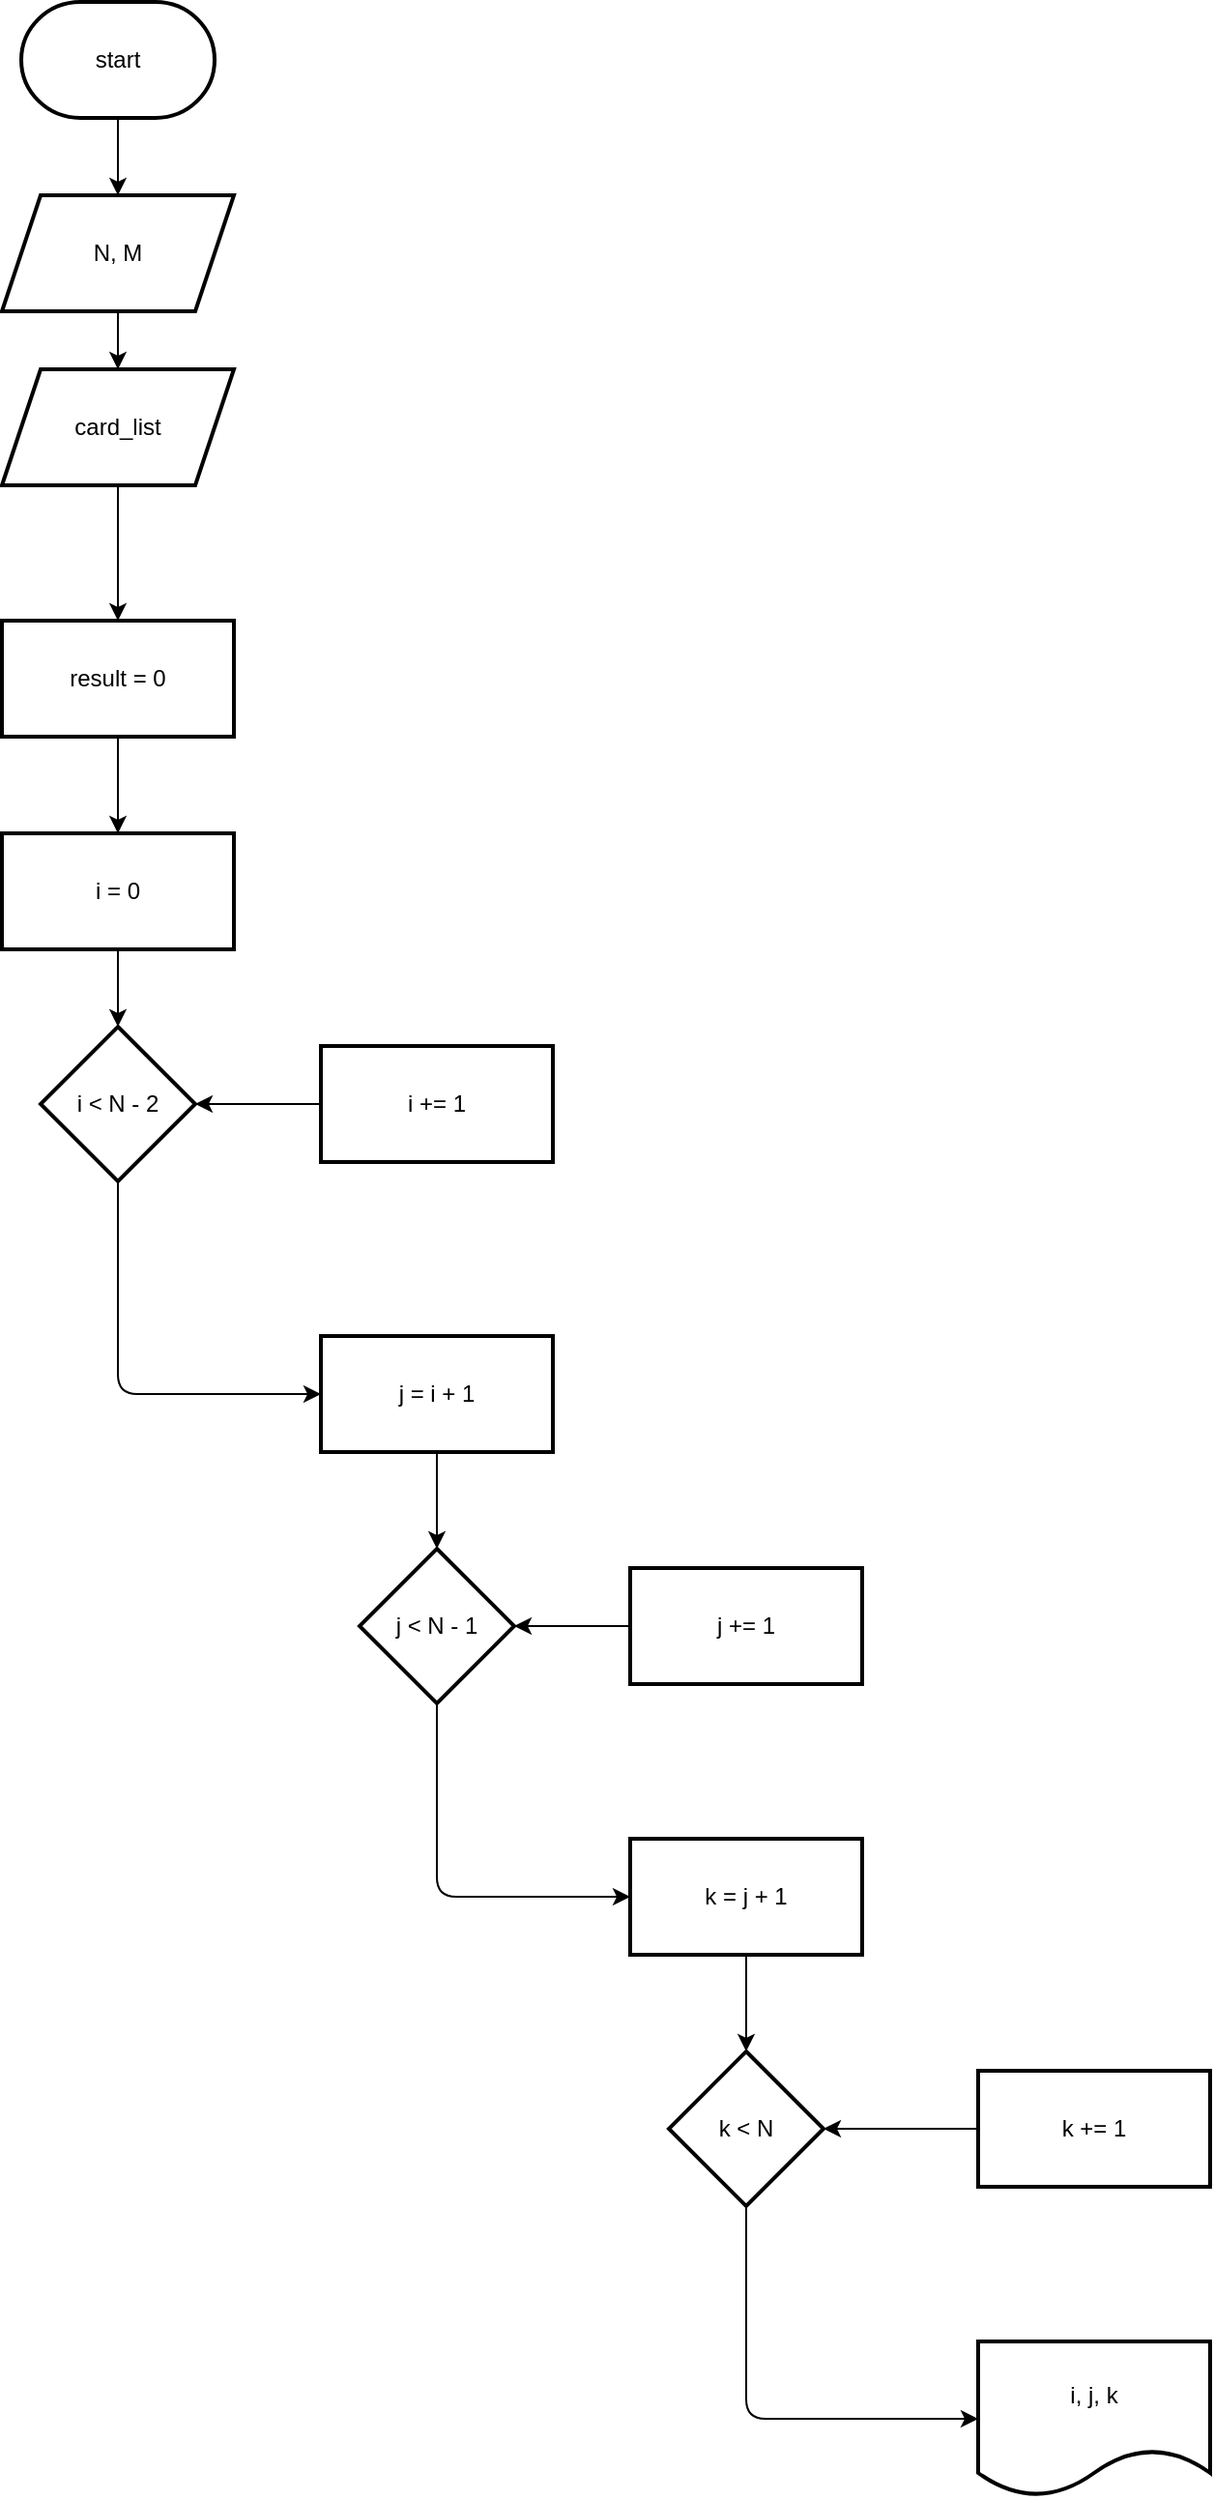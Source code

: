<mxfile>
    <diagram id="Muo80Lo_qfvkdiVdl_JV" name="Page-1">
        <mxGraphModel dx="1233" dy="849" grid="1" gridSize="10" guides="1" tooltips="1" connect="1" arrows="1" fold="1" page="1" pageScale="1" pageWidth="850" pageHeight="1100" math="0" shadow="0">
            <root>
                <mxCell id="0"/>
                <mxCell id="1" parent="0"/>
                <mxCell id="4" value="" style="edgeStyle=none;html=1;" parent="1" source="2" target="3" edge="1">
                    <mxGeometry relative="1" as="geometry"/>
                </mxCell>
                <mxCell id="2" value="start" style="strokeWidth=2;html=1;shape=mxgraph.flowchart.terminator;whiteSpace=wrap;" parent="1" vertex="1">
                    <mxGeometry x="325" y="20" width="100" height="60" as="geometry"/>
                </mxCell>
                <mxCell id="6" value="" style="edgeStyle=none;html=1;" parent="1" source="3" target="5" edge="1">
                    <mxGeometry relative="1" as="geometry"/>
                </mxCell>
                <mxCell id="3" value="N, M" style="shape=parallelogram;perimeter=parallelogramPerimeter;whiteSpace=wrap;html=1;fixedSize=1;strokeWidth=2;" parent="1" vertex="1">
                    <mxGeometry x="315" y="120" width="120" height="60" as="geometry"/>
                </mxCell>
                <mxCell id="16" value="" style="edgeStyle=none;html=1;" parent="1" source="5" target="15" edge="1">
                    <mxGeometry relative="1" as="geometry"/>
                </mxCell>
                <mxCell id="5" value="card_list" style="shape=parallelogram;perimeter=parallelogramPerimeter;whiteSpace=wrap;html=1;fixedSize=1;strokeWidth=2;" parent="1" vertex="1">
                    <mxGeometry x="315" y="210" width="120" height="60" as="geometry"/>
                </mxCell>
                <mxCell id="22" value="" style="edgeStyle=none;html=1;" edge="1" parent="1" source="15" target="21">
                    <mxGeometry relative="1" as="geometry"/>
                </mxCell>
                <mxCell id="15" value="result = 0" style="whiteSpace=wrap;html=1;strokeWidth=2;" parent="1" vertex="1">
                    <mxGeometry x="315" y="340" width="120" height="60" as="geometry"/>
                </mxCell>
                <mxCell id="24" value="" style="edgeStyle=none;html=1;" edge="1" parent="1" source="21" target="23">
                    <mxGeometry relative="1" as="geometry"/>
                </mxCell>
                <mxCell id="21" value="i = 0" style="whiteSpace=wrap;html=1;strokeWidth=2;" vertex="1" parent="1">
                    <mxGeometry x="315" y="450" width="120" height="60" as="geometry"/>
                </mxCell>
                <mxCell id="29" value="" style="edgeStyle=none;html=1;" edge="1" parent="1" source="23" target="28">
                    <mxGeometry relative="1" as="geometry">
                        <Array as="points">
                            <mxPoint x="375" y="740"/>
                        </Array>
                    </mxGeometry>
                </mxCell>
                <mxCell id="23" value="i &amp;lt; N - 2" style="rhombus;whiteSpace=wrap;html=1;strokeWidth=2;" vertex="1" parent="1">
                    <mxGeometry x="335" y="550" width="80" height="80" as="geometry"/>
                </mxCell>
                <mxCell id="26" value="" style="edgeStyle=none;html=1;" edge="1" parent="1" source="25" target="23">
                    <mxGeometry relative="1" as="geometry"/>
                </mxCell>
                <mxCell id="25" value="i += 1" style="whiteSpace=wrap;html=1;strokeWidth=2;" vertex="1" parent="1">
                    <mxGeometry x="480" y="560" width="120" height="60" as="geometry"/>
                </mxCell>
                <mxCell id="31" value="" style="edgeStyle=none;html=1;" edge="1" parent="1" source="28" target="30">
                    <mxGeometry relative="1" as="geometry"/>
                </mxCell>
                <mxCell id="28" value="j = i + 1" style="whiteSpace=wrap;html=1;strokeWidth=2;" vertex="1" parent="1">
                    <mxGeometry x="480" y="710" width="120" height="60" as="geometry"/>
                </mxCell>
                <mxCell id="35" value="" style="edgeStyle=none;html=1;" edge="1" parent="1" source="30" target="34">
                    <mxGeometry relative="1" as="geometry">
                        <Array as="points">
                            <mxPoint x="540" y="1000"/>
                        </Array>
                    </mxGeometry>
                </mxCell>
                <mxCell id="30" value="j &amp;lt; N - 1" style="rhombus;whiteSpace=wrap;html=1;strokeWidth=2;" vertex="1" parent="1">
                    <mxGeometry x="500" y="820" width="80" height="80" as="geometry"/>
                </mxCell>
                <mxCell id="33" value="" style="edgeStyle=none;html=1;" edge="1" parent="1" source="32" target="30">
                    <mxGeometry relative="1" as="geometry"/>
                </mxCell>
                <mxCell id="32" value="j += 1" style="whiteSpace=wrap;html=1;strokeWidth=2;" vertex="1" parent="1">
                    <mxGeometry x="640" y="830" width="120" height="60" as="geometry"/>
                </mxCell>
                <mxCell id="37" value="" style="edgeStyle=none;html=1;" edge="1" parent="1" source="34" target="36">
                    <mxGeometry relative="1" as="geometry"/>
                </mxCell>
                <mxCell id="34" value="k = j + 1" style="whiteSpace=wrap;html=1;strokeWidth=2;" vertex="1" parent="1">
                    <mxGeometry x="640" y="970" width="120" height="60" as="geometry"/>
                </mxCell>
                <mxCell id="43" value="" style="edgeStyle=none;html=1;" edge="1" parent="1" source="36" target="42">
                    <mxGeometry relative="1" as="geometry">
                        <Array as="points">
                            <mxPoint x="700" y="1270"/>
                        </Array>
                    </mxGeometry>
                </mxCell>
                <mxCell id="36" value="k &amp;lt; N" style="rhombus;whiteSpace=wrap;html=1;strokeWidth=2;" vertex="1" parent="1">
                    <mxGeometry x="660" y="1080" width="80" height="80" as="geometry"/>
                </mxCell>
                <mxCell id="39" value="" style="edgeStyle=none;html=1;" edge="1" parent="1" source="38" target="36">
                    <mxGeometry relative="1" as="geometry"/>
                </mxCell>
                <mxCell id="38" value="k += 1" style="whiteSpace=wrap;html=1;strokeWidth=2;" vertex="1" parent="1">
                    <mxGeometry x="820" y="1090" width="120" height="60" as="geometry"/>
                </mxCell>
                <mxCell id="42" value="i, j, k" style="shape=document;whiteSpace=wrap;html=1;boundedLbl=1;strokeWidth=2;" vertex="1" parent="1">
                    <mxGeometry x="820" y="1230" width="120" height="80" as="geometry"/>
                </mxCell>
            </root>
        </mxGraphModel>
    </diagram>
</mxfile>